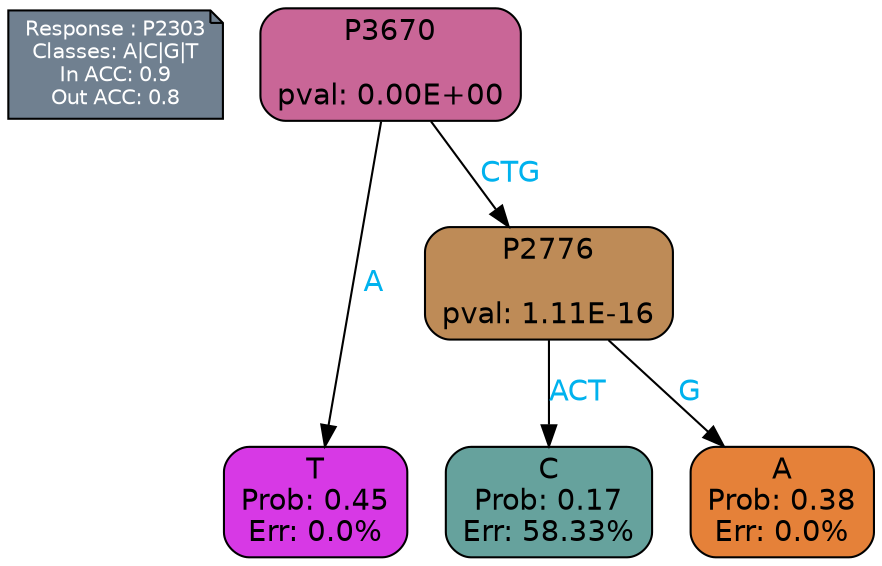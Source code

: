 digraph Tree {
node [shape=box, style="filled, rounded", color="black", fontname=helvetica] ;
graph [ranksep=equally, splines=polylines, bgcolor=transparent, dpi=600] ;
edge [fontname=helvetica] ;
LEGEND [label="Response : P2303
Classes: A|C|G|T
In ACC: 0.9
Out ACC: 0.8
",shape=note,align=left,style=filled,fillcolor="slategray",fontcolor="white",fontsize=10];1 [label="P3670

pval: 0.00E+00", fillcolor="#c96697"] ;
2 [label="T
Prob: 0.45
Err: 0.0%", fillcolor="#d739e5"] ;
3 [label="P2776

pval: 1.11E-16", fillcolor="#be8b57"] ;
4 [label="C
Prob: 0.17
Err: 58.33%", fillcolor="#66a29d"] ;
5 [label="A
Prob: 0.38
Err: 0.0%", fillcolor="#e58139"] ;
1 -> 2 [label="A",fontcolor=deepskyblue2] ;
1 -> 3 [label="CTG",fontcolor=deepskyblue2] ;
3 -> 4 [label="ACT",fontcolor=deepskyblue2] ;
3 -> 5 [label="G",fontcolor=deepskyblue2] ;
{rank = same; 2;4;5;}{rank = same; LEGEND;1;}}